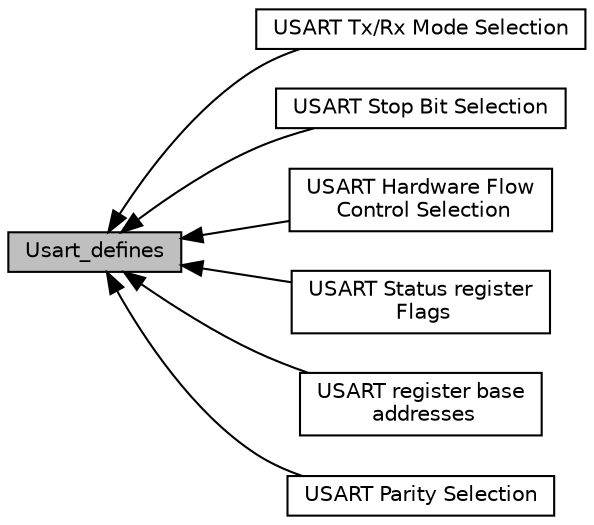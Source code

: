 digraph "Usart_defines"
{
  edge [fontname="Helvetica",fontsize="10",labelfontname="Helvetica",labelfontsize="10"];
  node [fontname="Helvetica",fontsize="10",shape=record];
  rankdir=LR;
  Node3 [label="USART Tx/Rx Mode Selection",height=0.2,width=0.4,color="black", fillcolor="white", style="filled",URL="$group__usart__cr1__mode.html"];
  Node4 [label="USART Stop Bit Selection",height=0.2,width=0.4,color="black", fillcolor="white", style="filled",URL="$group__usart__cr2__stopbits.html"];
  Node5 [label="USART Hardware Flow\l Control Selection",height=0.2,width=0.4,color="black", fillcolor="white", style="filled",URL="$group__usart__cr3__flowcontrol.html"];
  Node6 [label="USART Status register\l Flags",height=0.2,width=0.4,color="black", fillcolor="white", style="filled",URL="$group__usart__sr__flags.html"];
  Node1 [label="USART register base\l addresses",height=0.2,width=0.4,color="black", fillcolor="white", style="filled",URL="$group__usart__reg__base.html"];
  Node2 [label="USART Parity Selection",height=0.2,width=0.4,color="black", fillcolor="white", style="filled",URL="$group__usart__cr1__parity.html"];
  Node0 [label="Usart_defines",height=0.2,width=0.4,color="black", fillcolor="grey75", style="filled", fontcolor="black"];
  Node0->Node1 [shape=plaintext, dir="back", style="solid"];
  Node0->Node2 [shape=plaintext, dir="back", style="solid"];
  Node0->Node3 [shape=plaintext, dir="back", style="solid"];
  Node0->Node4 [shape=plaintext, dir="back", style="solid"];
  Node0->Node5 [shape=plaintext, dir="back", style="solid"];
  Node0->Node6 [shape=plaintext, dir="back", style="solid"];
}

